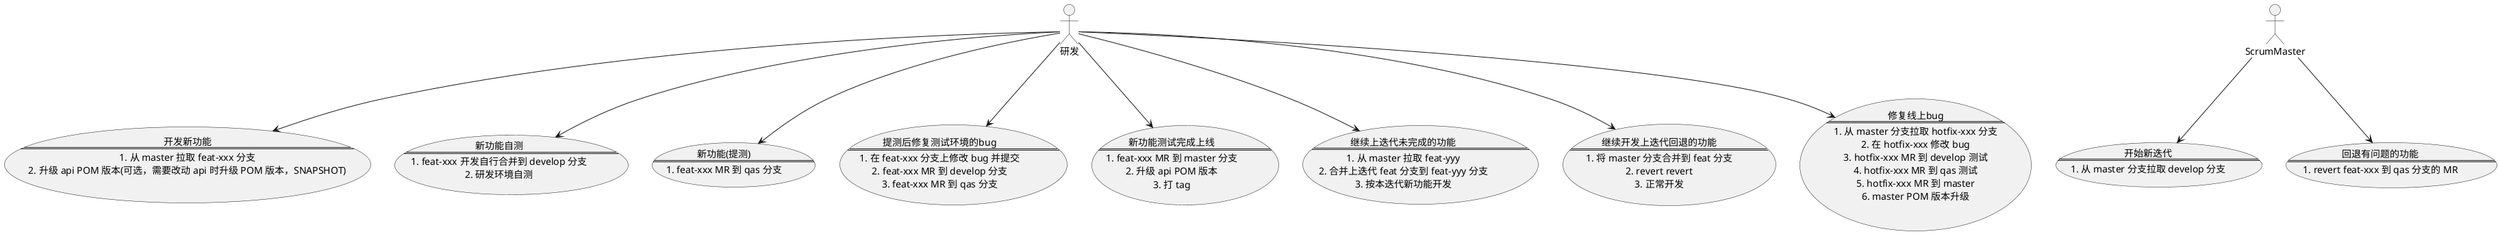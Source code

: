 @startuml
' actors
:研发: as developer
:ScrumMaster: as master

' usecases
usecase sprint_begin as "开始新迭代
==
1. 从 master 分支拉取 develop 分支
"

usecase new_feature as "开发新功能
==
1. 从 master 拉取 feat-xxx 分支
2. 升级 api POM 版本(可选，需要改动 api 时升级 POM 版本，SNAPSHOT)
"

usecase new_feature_self_testing as "新功能自测
==
1. feat-xxx 开发自行合并到 develop 分支
2. 研发环境自测
"

usecase new_feature_code_complete as "新功能(提测)
==
1. feat-xxx MR 到 qas 分支
'2. 升级 POM 版本
"

usecase fix_test_bugfix as "提测后修复测试环境的bug
==
1. 在 feat-xxx 分支上修改 bug 并提交
2. feat-xxx MR 到 develop 分支
3. feat-xxx MR 到 qas 分支
"

usecase new_feature_test_complete as "新功能测试完成上线
==
1. feat-xxx MR 到 master 分支
2. 升级 api POM 版本
3. 打 tag
"


usecase resume_last_sprint_feat as "继续上迭代未完成的功能
==
1. 从 master 拉取 feat-yyy
2. 合并上迭代 feat 分支到 feat-yyy 分支
3. 按本迭代新功能开发
"

usecase revert_feat as "回退有问题的功能
==
1. revert feat-xxx 到 qas 分支的 MR
"

usecase resume_reverted_feat as "继续开发上迭代回退的功能
==
1. 将 master 分支合并到 feat 分支
2. revert revert
3. 正常开发
"

usecase hotfix as "修复线上bug
==
1. 从 master 分支拉取 hotfix-xxx 分支
2. 在 hotfix-xxx 修改 bug
3. hotfix-xxx MR 到 develop 测试
4. hotfix-xxx MR 到 qas 测试
5. hotfix-xxx MR 到 master
6. master POM 版本升级
"

' connections
master --> sprint_begin
master --> revert_feat

developer --> new_feature
developer --> new_feature_self_testing
developer --> new_feature_code_complete
developer --> fix_test_bugfix
developer --> new_feature_test_complete
developer --> resume_last_sprint_feat
developer --> resume_reverted_feat
developer --> hotfix

@enduml